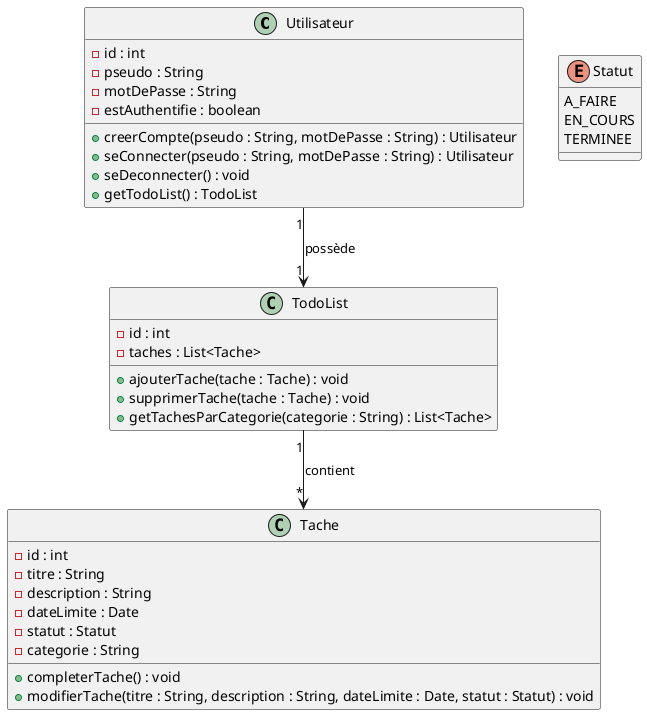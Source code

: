 @startuml
class Utilisateur {
    - id : int
    - pseudo : String
    - motDePasse : String
    - estAuthentifie : boolean
    + creerCompte(pseudo : String, motDePasse : String) : Utilisateur
    + seConnecter(pseudo : String, motDePasse : String) : Utilisateur
    + seDeconnecter() : void
    + getTodoList() : TodoList
}

class TodoList {
    - id : int
    - taches : List<Tache>
    + ajouterTache(tache : Tache) : void
    + supprimerTache(tache : Tache) : void
    + getTachesParCategorie(categorie : String) : List<Tache>
}

class Tache {
    - id : int
    - titre : String
    - description : String
    - dateLimite : Date
    - statut : Statut
    - categorie : String
    + completerTache() : void
    + modifierTache(titre : String, description : String, dateLimite : Date, statut : Statut) : void
}

enum Statut {
    A_FAIRE
    EN_COURS
    TERMINEE
}

Utilisateur "1" --> "1" TodoList : possède
TodoList "1" --> "*" Tache : contient
@enduml
